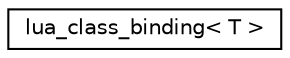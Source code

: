 digraph "Graphical Class Hierarchy"
{
 // LATEX_PDF_SIZE
  edge [fontname="Helvetica",fontsize="10",labelfontname="Helvetica",labelfontsize="10"];
  node [fontname="Helvetica",fontsize="10",shape=record];
  rankdir="LR";
  Node0 [label="lua_class_binding\< T \>",height=0.2,width=0.4,color="black", fillcolor="white", style="filled",URL="$classlua__class__binding.html",tooltip=" "];
}
